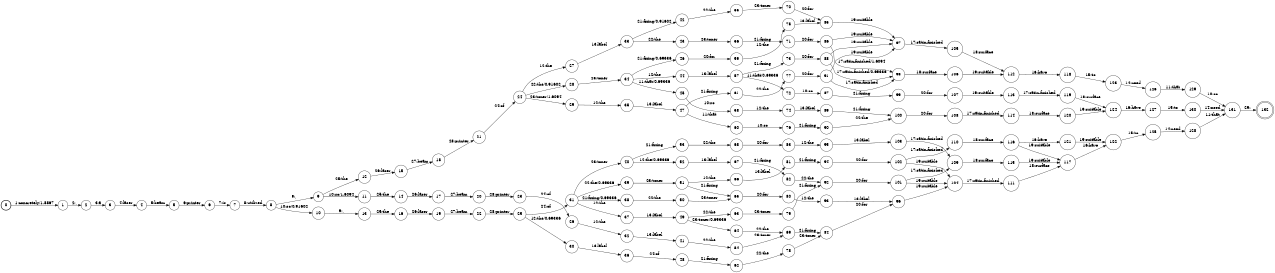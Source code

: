digraph FST {
rankdir = LR;
size = "8.5,11";
label = "";
center = 1;
orientation = Portrait;
ranksep = "0.4";
nodesep = "0.25";
0 [label = "0", shape = circle, style = bold, fontsize = 14]
	0 -> 1 [label = "1:concretely/1.8867", fontsize = 14];
1 [label = "1", shape = circle, style = solid, fontsize = 14]
	1 -> 2 [label = "2:,", fontsize = 14];
2 [label = "2", shape = circle, style = solid, fontsize = 14]
	2 -> 3 [label = "3:a", fontsize = 14];
3 [label = "3", shape = circle, style = solid, fontsize = 14]
	3 -> 4 [label = "4:laser", fontsize = 14];
4 [label = "4", shape = circle, style = solid, fontsize = 14]
	4 -> 5 [label = "5:beam", fontsize = 14];
5 [label = "5", shape = circle, style = solid, fontsize = 14]
	5 -> 6 [label = "6:printer", fontsize = 14];
6 [label = "6", shape = circle, style = solid, fontsize = 14]
	6 -> 7 [label = "7:is", fontsize = 14];
7 [label = "7", shape = circle, style = solid, fontsize = 14]
	7 -> 8 [label = "8:utilized", fontsize = 14];
8 [label = "8", shape = circle, style = solid, fontsize = 14]
	8 -> 9 [label = "9:,", fontsize = 14];
	8 -> 10 [label = "10:so/0.91602", fontsize = 14];
9 [label = "9", shape = circle, style = solid, fontsize = 14]
	9 -> 11 [label = "10:so/1.6094", fontsize = 14];
	9 -> 12 [label = "25:the", fontsize = 14];
10 [label = "10", shape = circle, style = solid, fontsize = 14]
	10 -> 13 [label = "9:,", fontsize = 14];
11 [label = "11", shape = circle, style = solid, fontsize = 14]
	11 -> 14 [label = "25:the", fontsize = 14];
12 [label = "12", shape = circle, style = solid, fontsize = 14]
	12 -> 15 [label = "26:laser", fontsize = 14];
13 [label = "13", shape = circle, style = solid, fontsize = 14]
	13 -> 16 [label = "25:the", fontsize = 14];
14 [label = "14", shape = circle, style = solid, fontsize = 14]
	14 -> 17 [label = "26:laser", fontsize = 14];
15 [label = "15", shape = circle, style = solid, fontsize = 14]
	15 -> 18 [label = "27:beam", fontsize = 14];
16 [label = "16", shape = circle, style = solid, fontsize = 14]
	16 -> 19 [label = "26:laser", fontsize = 14];
17 [label = "17", shape = circle, style = solid, fontsize = 14]
	17 -> 20 [label = "27:beam", fontsize = 14];
18 [label = "18", shape = circle, style = solid, fontsize = 14]
	18 -> 21 [label = "28:printer", fontsize = 14];
19 [label = "19", shape = circle, style = solid, fontsize = 14]
	19 -> 22 [label = "27:beam", fontsize = 14];
20 [label = "20", shape = circle, style = solid, fontsize = 14]
	20 -> 23 [label = "28:printer", fontsize = 14];
21 [label = "21", shape = circle, style = solid, fontsize = 14]
	21 -> 24 [label = "24:of", fontsize = 14];
22 [label = "22", shape = circle, style = solid, fontsize = 14]
	22 -> 25 [label = "28:printer", fontsize = 14];
23 [label = "23", shape = circle, style = solid, fontsize = 14]
	23 -> 26 [label = "24:of", fontsize = 14];
24 [label = "24", shape = circle, style = solid, fontsize = 14]
	24 -> 29 [label = "23:toner/1.6094", fontsize = 14];
	24 -> 27 [label = "12:the", fontsize = 14];
	24 -> 28 [label = "22:the/0.91602", fontsize = 14];
25 [label = "25", shape = circle, style = solid, fontsize = 14]
	25 -> 31 [label = "24:of", fontsize = 14];
	25 -> 30 [label = "12:the/0.69336", fontsize = 14];
26 [label = "26", shape = circle, style = solid, fontsize = 14]
	26 -> 32 [label = "12:the", fontsize = 14];
27 [label = "27", shape = circle, style = solid, fontsize = 14]
	27 -> 33 [label = "13:label", fontsize = 14];
28 [label = "28", shape = circle, style = solid, fontsize = 14]
	28 -> 34 [label = "23:toner", fontsize = 14];
29 [label = "29", shape = circle, style = solid, fontsize = 14]
	29 -> 35 [label = "12:the", fontsize = 14];
30 [label = "30", shape = circle, style = solid, fontsize = 14]
	30 -> 36 [label = "13:label", fontsize = 14];
31 [label = "31", shape = circle, style = solid, fontsize = 14]
	31 -> 38 [label = "21:fixing/0.69336", fontsize = 14];
	31 -> 40 [label = "23:toner", fontsize = 14];
	31 -> 37 [label = "12:the", fontsize = 14];
	31 -> 39 [label = "22:the/0.69336", fontsize = 14];
32 [label = "32", shape = circle, style = solid, fontsize = 14]
	32 -> 41 [label = "13:label", fontsize = 14];
33 [label = "33", shape = circle, style = solid, fontsize = 14]
	33 -> 42 [label = "21:fixing/0.91602", fontsize = 14];
	33 -> 43 [label = "22:the", fontsize = 14];
34 [label = "34", shape = circle, style = solid, fontsize = 14]
	34 -> 45 [label = "11:that/0.69336", fontsize = 14];
	34 -> 46 [label = "21:fixing/0.69336", fontsize = 14];
	34 -> 44 [label = "12:the", fontsize = 14];
35 [label = "35", shape = circle, style = solid, fontsize = 14]
	35 -> 47 [label = "13:label", fontsize = 14];
36 [label = "36", shape = circle, style = solid, fontsize = 14]
	36 -> 48 [label = "24:of", fontsize = 14];
37 [label = "37", shape = circle, style = solid, fontsize = 14]
	37 -> 49 [label = "13:label", fontsize = 14];
38 [label = "38", shape = circle, style = solid, fontsize = 14]
	38 -> 50 [label = "22:the", fontsize = 14];
39 [label = "39", shape = circle, style = solid, fontsize = 14]
	39 -> 51 [label = "23:toner", fontsize = 14];
40 [label = "40", shape = circle, style = solid, fontsize = 14]
	40 -> 53 [label = "21:fixing", fontsize = 14];
	40 -> 52 [label = "12:the/0.69336", fontsize = 14];
41 [label = "41", shape = circle, style = solid, fontsize = 14]
	41 -> 54 [label = "22:the", fontsize = 14];
42 [label = "42", shape = circle, style = solid, fontsize = 14]
	42 -> 55 [label = "22:the", fontsize = 14];
43 [label = "43", shape = circle, style = solid, fontsize = 14]
	43 -> 56 [label = "23:toner", fontsize = 14];
44 [label = "44", shape = circle, style = solid, fontsize = 14]
	44 -> 57 [label = "13:label", fontsize = 14];
45 [label = "45", shape = circle, style = solid, fontsize = 14]
	45 -> 58 [label = "10:so", fontsize = 14];
46 [label = "46", shape = circle, style = solid, fontsize = 14]
	46 -> 59 [label = "20:for", fontsize = 14];
47 [label = "47", shape = circle, style = solid, fontsize = 14]
	47 -> 60 [label = "11:that", fontsize = 14];
	47 -> 61 [label = "21:fixing", fontsize = 14];
48 [label = "48", shape = circle, style = solid, fontsize = 14]
	48 -> 62 [label = "21:fixing", fontsize = 14];
49 [label = "49", shape = circle, style = solid, fontsize = 14]
	49 -> 64 [label = "23:toner/0.69336", fontsize = 14];
	49 -> 63 [label = "22:the", fontsize = 14];
50 [label = "50", shape = circle, style = solid, fontsize = 14]
	50 -> 65 [label = "23:toner", fontsize = 14];
51 [label = "51", shape = circle, style = solid, fontsize = 14]
	51 -> 65 [label = "21:fixing", fontsize = 14];
	51 -> 66 [label = "12:the", fontsize = 14];
52 [label = "52", shape = circle, style = solid, fontsize = 14]
	52 -> 67 [label = "13:label", fontsize = 14];
53 [label = "53", shape = circle, style = solid, fontsize = 14]
	53 -> 68 [label = "22:the", fontsize = 14];
54 [label = "54", shape = circle, style = solid, fontsize = 14]
	54 -> 69 [label = "23:toner", fontsize = 14];
55 [label = "55", shape = circle, style = solid, fontsize = 14]
	55 -> 70 [label = "23:toner", fontsize = 14];
56 [label = "56", shape = circle, style = solid, fontsize = 14]
	56 -> 71 [label = "21:fixing", fontsize = 14];
57 [label = "57", shape = circle, style = solid, fontsize = 14]
	57 -> 72 [label = "11:that/0.69336", fontsize = 14];
	57 -> 73 [label = "21:fixing", fontsize = 14];
58 [label = "58", shape = circle, style = solid, fontsize = 14]
	58 -> 74 [label = "12:the", fontsize = 14];
59 [label = "59", shape = circle, style = solid, fontsize = 14]
	59 -> 75 [label = "12:the", fontsize = 14];
60 [label = "60", shape = circle, style = solid, fontsize = 14]
	60 -> 76 [label = "10:so", fontsize = 14];
61 [label = "61", shape = circle, style = solid, fontsize = 14]
	61 -> 77 [label = "22:the", fontsize = 14];
62 [label = "62", shape = circle, style = solid, fontsize = 14]
	62 -> 78 [label = "22:the", fontsize = 14];
63 [label = "63", shape = circle, style = solid, fontsize = 14]
	63 -> 79 [label = "23:toner", fontsize = 14];
64 [label = "64", shape = circle, style = solid, fontsize = 14]
	64 -> 69 [label = "22:the", fontsize = 14];
65 [label = "65", shape = circle, style = solid, fontsize = 14]
	65 -> 80 [label = "20:for", fontsize = 14];
66 [label = "66", shape = circle, style = solid, fontsize = 14]
	66 -> 81 [label = "13:label", fontsize = 14];
67 [label = "67", shape = circle, style = solid, fontsize = 14]
	67 -> 82 [label = "21:fixing", fontsize = 14];
68 [label = "68", shape = circle, style = solid, fontsize = 14]
	68 -> 83 [label = "20:for", fontsize = 14];
69 [label = "69", shape = circle, style = solid, fontsize = 14]
	69 -> 84 [label = "21:fixing", fontsize = 14];
70 [label = "70", shape = circle, style = solid, fontsize = 14]
	70 -> 85 [label = "20:for", fontsize = 14];
71 [label = "71", shape = circle, style = solid, fontsize = 14]
	71 -> 86 [label = "20:for", fontsize = 14];
72 [label = "72", shape = circle, style = solid, fontsize = 14]
	72 -> 87 [label = "10:so", fontsize = 14];
73 [label = "73", shape = circle, style = solid, fontsize = 14]
	73 -> 88 [label = "20:for", fontsize = 14];
74 [label = "74", shape = circle, style = solid, fontsize = 14]
	74 -> 89 [label = "13:label", fontsize = 14];
75 [label = "75", shape = circle, style = solid, fontsize = 14]
	75 -> 85 [label = "13:label", fontsize = 14];
76 [label = "76", shape = circle, style = solid, fontsize = 14]
	76 -> 90 [label = "21:fixing", fontsize = 14];
77 [label = "77", shape = circle, style = solid, fontsize = 14]
	77 -> 91 [label = "20:for", fontsize = 14];
78 [label = "78", shape = circle, style = solid, fontsize = 14]
	78 -> 84 [label = "23:toner", fontsize = 14];
79 [label = "79", shape = circle, style = solid, fontsize = 14]
	79 -> 92 [label = "21:fixing", fontsize = 14];
80 [label = "80", shape = circle, style = solid, fontsize = 14]
	80 -> 93 [label = "12:the", fontsize = 14];
81 [label = "81", shape = circle, style = solid, fontsize = 14]
	81 -> 94 [label = "21:fixing", fontsize = 14];
82 [label = "82", shape = circle, style = solid, fontsize = 14]
	82 -> 92 [label = "22:the", fontsize = 14];
83 [label = "83", shape = circle, style = solid, fontsize = 14]
	83 -> 95 [label = "12:the", fontsize = 14];
84 [label = "84", shape = circle, style = solid, fontsize = 14]
	84 -> 96 [label = "20:for", fontsize = 14];
85 [label = "85", shape = circle, style = solid, fontsize = 14]
	85 -> 97 [label = "19:suitable", fontsize = 14];
86 [label = "86", shape = circle, style = solid, fontsize = 14]
	86 -> 98 [label = "17:satin-finished/1.6094", fontsize = 14];
	86 -> 97 [label = "19:suitable", fontsize = 14];
87 [label = "87", shape = circle, style = solid, fontsize = 14]
	87 -> 99 [label = "21:fixing", fontsize = 14];
88 [label = "88", shape = circle, style = solid, fontsize = 14]
	88 -> 98 [label = "17:satin-finished/0.69336", fontsize = 14];
	88 -> 97 [label = "19:suitable", fontsize = 14];
89 [label = "89", shape = circle, style = solid, fontsize = 14]
	89 -> 100 [label = "21:fixing", fontsize = 14];
90 [label = "90", shape = circle, style = solid, fontsize = 14]
	90 -> 100 [label = "22:the", fontsize = 14];
91 [label = "91", shape = circle, style = solid, fontsize = 14]
	91 -> 98 [label = "17:satin-finished", fontsize = 14];
	91 -> 97 [label = "19:suitable", fontsize = 14];
92 [label = "92", shape = circle, style = solid, fontsize = 14]
	92 -> 101 [label = "20:for", fontsize = 14];
93 [label = "93", shape = circle, style = solid, fontsize = 14]
	93 -> 96 [label = "13:label", fontsize = 14];
94 [label = "94", shape = circle, style = solid, fontsize = 14]
	94 -> 102 [label = "20:for", fontsize = 14];
95 [label = "95", shape = circle, style = solid, fontsize = 14]
	95 -> 103 [label = "13:label", fontsize = 14];
96 [label = "96", shape = circle, style = solid, fontsize = 14]
	96 -> 104 [label = "19:suitable", fontsize = 14];
97 [label = "97", shape = circle, style = solid, fontsize = 14]
	97 -> 105 [label = "17:satin-finished", fontsize = 14];
98 [label = "98", shape = circle, style = solid, fontsize = 14]
	98 -> 106 [label = "18:surface", fontsize = 14];
99 [label = "99", shape = circle, style = solid, fontsize = 14]
	99 -> 107 [label = "20:for", fontsize = 14];
100 [label = "100", shape = circle, style = solid, fontsize = 14]
	100 -> 108 [label = "20:for", fontsize = 14];
101 [label = "101", shape = circle, style = solid, fontsize = 14]
	101 -> 109 [label = "17:satin-finished", fontsize = 14];
	101 -> 104 [label = "19:suitable", fontsize = 14];
102 [label = "102", shape = circle, style = solid, fontsize = 14]
	102 -> 110 [label = "17:satin-finished", fontsize = 14];
	102 -> 104 [label = "19:suitable", fontsize = 14];
103 [label = "103", shape = circle, style = solid, fontsize = 14]
	103 -> 109 [label = "17:satin-finished", fontsize = 14];
104 [label = "104", shape = circle, style = solid, fontsize = 14]
	104 -> 111 [label = "17:satin-finished", fontsize = 14];
105 [label = "105", shape = circle, style = solid, fontsize = 14]
	105 -> 112 [label = "18:surface", fontsize = 14];
106 [label = "106", shape = circle, style = solid, fontsize = 14]
	106 -> 112 [label = "19:suitable", fontsize = 14];
107 [label = "107", shape = circle, style = solid, fontsize = 14]
	107 -> 113 [label = "19:suitable", fontsize = 14];
108 [label = "108", shape = circle, style = solid, fontsize = 14]
	108 -> 114 [label = "17:satin-finished", fontsize = 14];
109 [label = "109", shape = circle, style = solid, fontsize = 14]
	109 -> 115 [label = "18:surface", fontsize = 14];
110 [label = "110", shape = circle, style = solid, fontsize = 14]
	110 -> 116 [label = "18:surface", fontsize = 14];
111 [label = "111", shape = circle, style = solid, fontsize = 14]
	111 -> 117 [label = "18:surface", fontsize = 14];
112 [label = "112", shape = circle, style = solid, fontsize = 14]
	112 -> 118 [label = "16:have", fontsize = 14];
113 [label = "113", shape = circle, style = solid, fontsize = 14]
	113 -> 119 [label = "17:satin-finished", fontsize = 14];
114 [label = "114", shape = circle, style = solid, fontsize = 14]
	114 -> 120 [label = "18:surface", fontsize = 14];
115 [label = "115", shape = circle, style = solid, fontsize = 14]
	115 -> 117 [label = "19:suitable", fontsize = 14];
116 [label = "116", shape = circle, style = solid, fontsize = 14]
	116 -> 121 [label = "16:have", fontsize = 14];
	116 -> 117 [label = "19:suitable", fontsize = 14];
117 [label = "117", shape = circle, style = solid, fontsize = 14]
	117 -> 122 [label = "16:have", fontsize = 14];
118 [label = "118", shape = circle, style = solid, fontsize = 14]
	118 -> 123 [label = "15:to", fontsize = 14];
119 [label = "119", shape = circle, style = solid, fontsize = 14]
	119 -> 124 [label = "18:surface", fontsize = 14];
120 [label = "120", shape = circle, style = solid, fontsize = 14]
	120 -> 124 [label = "19:suitable", fontsize = 14];
121 [label = "121", shape = circle, style = solid, fontsize = 14]
	121 -> 122 [label = "19:suitable", fontsize = 14];
122 [label = "122", shape = circle, style = solid, fontsize = 14]
	122 -> 125 [label = "15:to", fontsize = 14];
123 [label = "123", shape = circle, style = solid, fontsize = 14]
	123 -> 126 [label = "14:need", fontsize = 14];
124 [label = "124", shape = circle, style = solid, fontsize = 14]
	124 -> 127 [label = "16:have", fontsize = 14];
125 [label = "125", shape = circle, style = solid, fontsize = 14]
	125 -> 128 [label = "14:need", fontsize = 14];
126 [label = "126", shape = circle, style = solid, fontsize = 14]
	126 -> 129 [label = "11:that", fontsize = 14];
127 [label = "127", shape = circle, style = solid, fontsize = 14]
	127 -> 130 [label = "15:to", fontsize = 14];
128 [label = "128", shape = circle, style = solid, fontsize = 14]
	128 -> 131 [label = "11:that", fontsize = 14];
129 [label = "129", shape = circle, style = solid, fontsize = 14]
	129 -> 131 [label = "10:so", fontsize = 14];
130 [label = "130", shape = circle, style = solid, fontsize = 14]
	130 -> 131 [label = "14:need", fontsize = 14];
131 [label = "131", shape = circle, style = solid, fontsize = 14]
	131 -> 132 [label = "29:.", fontsize = 14];
132 [label = "132", shape = doublecircle, style = solid, fontsize = 14]
}
